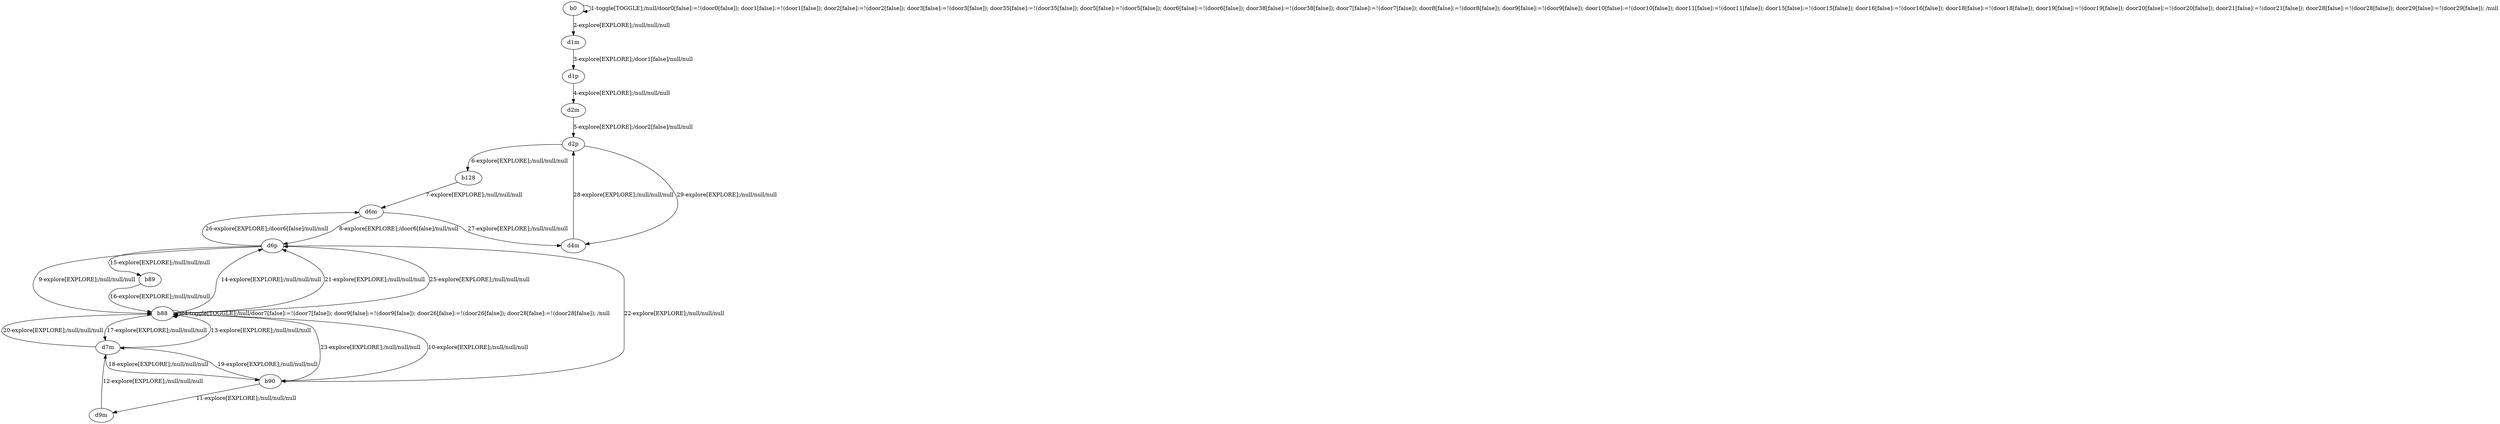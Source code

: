 # Total number of goals covered by this test: 6
# b90 --> b88
# b90 --> d7m
# b89 --> b88
# b88 --> b90
# d7m --> b88
# b88 --> d6p

digraph g {
"b0" -> "b0" [label = "1-toggle[TOGGLE];/null/door0[false]:=!(door0[false]); door1[false]:=!(door1[false]); door2[false]:=!(door2[false]); door3[false]:=!(door3[false]); door35[false]:=!(door35[false]); door5[false]:=!(door5[false]); door6[false]:=!(door6[false]); door38[false]:=!(door38[false]); door7[false]:=!(door7[false]); door8[false]:=!(door8[false]); door9[false]:=!(door9[false]); door10[false]:=!(door10[false]); door11[false]:=!(door11[false]); door15[false]:=!(door15[false]); door16[false]:=!(door16[false]); door18[false]:=!(door18[false]); door19[false]:=!(door19[false]); door20[false]:=!(door20[false]); door21[false]:=!(door21[false]); door28[false]:=!(door28[false]); door29[false]:=!(door29[false]); /null"];
"b0" -> "d1m" [label = "2-explore[EXPLORE];/null/null/null"];
"d1m" -> "d1p" [label = "3-explore[EXPLORE];/door1[false]/null/null"];
"d1p" -> "d2m" [label = "4-explore[EXPLORE];/null/null/null"];
"d2m" -> "d2p" [label = "5-explore[EXPLORE];/door2[false]/null/null"];
"d2p" -> "b128" [label = "6-explore[EXPLORE];/null/null/null"];
"b128" -> "d6m" [label = "7-explore[EXPLORE];/null/null/null"];
"d6m" -> "d6p" [label = "8-explore[EXPLORE];/door6[false]/null/null"];
"d6p" -> "b88" [label = "9-explore[EXPLORE];/null/null/null"];
"b88" -> "b90" [label = "10-explore[EXPLORE];/null/null/null"];
"b90" -> "d9m" [label = "11-explore[EXPLORE];/null/null/null"];
"d9m" -> "d7m" [label = "12-explore[EXPLORE];/null/null/null"];
"d7m" -> "b88" [label = "13-explore[EXPLORE];/null/null/null"];
"b88" -> "d6p" [label = "14-explore[EXPLORE];/null/null/null"];
"d6p" -> "b89" [label = "15-explore[EXPLORE];/null/null/null"];
"b89" -> "b88" [label = "16-explore[EXPLORE];/null/null/null"];
"b88" -> "d7m" [label = "17-explore[EXPLORE];/null/null/null"];
"d7m" -> "b90" [label = "18-explore[EXPLORE];/null/null/null"];
"b90" -> "d7m" [label = "19-explore[EXPLORE];/null/null/null"];
"d7m" -> "b88" [label = "20-explore[EXPLORE];/null/null/null"];
"b88" -> "d6p" [label = "21-explore[EXPLORE];/null/null/null"];
"d6p" -> "b90" [label = "22-explore[EXPLORE];/null/null/null"];
"b90" -> "b88" [label = "23-explore[EXPLORE];/null/null/null"];
"b88" -> "b88" [label = "24-toggle[TOGGLE];/null/door7[false]:=!(door7[false]); door9[false]:=!(door9[false]); door26[false]:=!(door26[false]); door28[false]:=!(door28[false]); /null"];
"b88" -> "d6p" [label = "25-explore[EXPLORE];/null/null/null"];
"d6p" -> "d6m" [label = "26-explore[EXPLORE];/door6[false]/null/null"];
"d6m" -> "d4m" [label = "27-explore[EXPLORE];/null/null/null"];
"d4m" -> "d2p" [label = "28-explore[EXPLORE];/null/null/null"];
"d2p" -> "d4m" [label = "29-explore[EXPLORE];/null/null/null"];
}